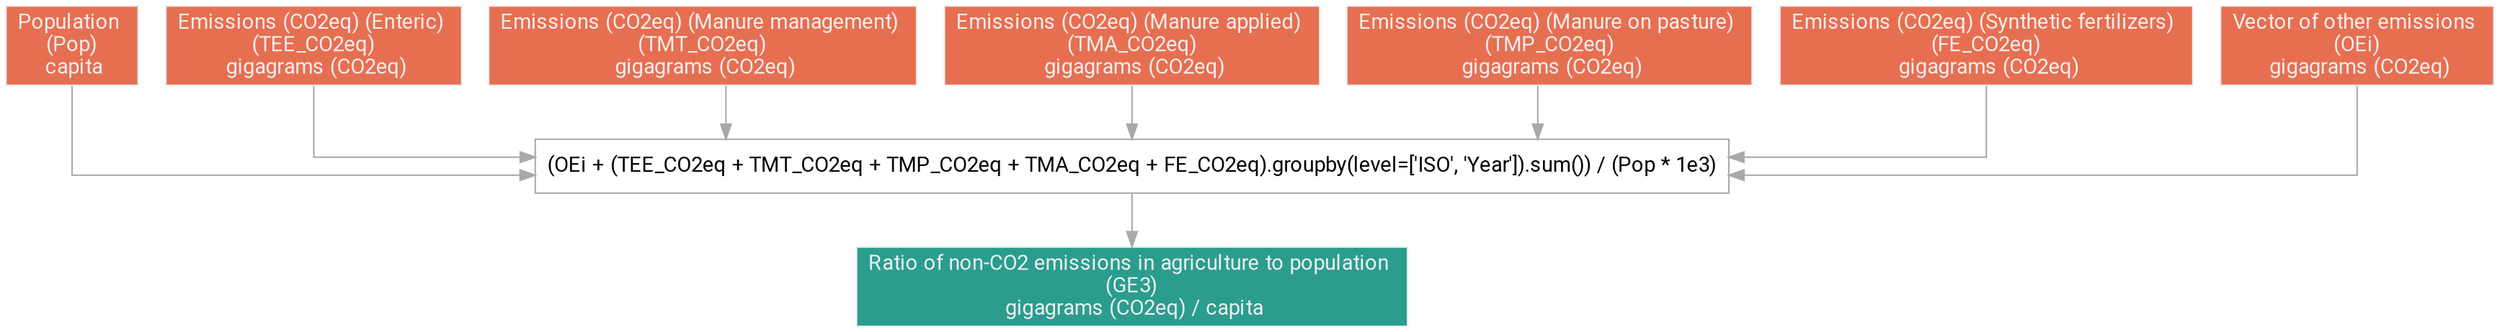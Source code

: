 digraph {
	graph [splines=ortho]
	Pop [label=Pop color="#eeeeee" fillcolor="#e76f51" fontcolor="#eeeeee" fontname=roboto label="Population 
 (Pop) 
 capita" peripheries=1 shape=rectangle style=filled]
	TEE_CO2eq [label=TEE_CO2eq color="#eeeeee" fillcolor="#e76f51" fontcolor="#eeeeee" fontname=roboto label="Emissions (CO2eq) (Enteric) 
 (TEE_CO2eq) 
 gigagrams (CO2eq)" peripheries=1 shape=rectangle style=filled]
	TMT_CO2eq [label=TMT_CO2eq color="#eeeeee" fillcolor="#e76f51" fontcolor="#eeeeee" fontname=roboto label="Emissions (CO2eq) (Manure management) 
 (TMT_CO2eq) 
 gigagrams (CO2eq)" peripheries=1 shape=rectangle style=filled]
	TMA_CO2eq [label=TMA_CO2eq color="#eeeeee" fillcolor="#e76f51" fontcolor="#eeeeee" fontname=roboto label="Emissions (CO2eq) (Manure applied) 
 (TMA_CO2eq) 
 gigagrams (CO2eq)" peripheries=1 shape=rectangle style=filled]
	TMP_CO2eq [label=TMP_CO2eq color="#eeeeee" fillcolor="#e76f51" fontcolor="#eeeeee" fontname=roboto label="Emissions (CO2eq) (Manure on pasture) 
 (TMP_CO2eq) 
 gigagrams (CO2eq)" peripheries=1 shape=rectangle style=filled]
	FE_CO2eq [label=FE_CO2eq color="#eeeeee" fillcolor="#e76f51" fontcolor="#eeeeee" fontname=roboto label="Emissions (CO2eq) (Synthetic fertilizers) 
 (FE_CO2eq) 
 gigagrams (CO2eq)" peripheries=1 shape=rectangle style=filled]
	OEi [label=OEi color="#eeeeee" fillcolor="#e76f51" fontcolor="#eeeeee" fontname=roboto label="Vector of other emissions 
 (OEi) 
 gigagrams (CO2eq)" peripheries=1 shape=rectangle style=filled]
	GE3 [label=GE3 color="#eeeeee" fillcolor="#2a9d8f" fontcolor="#eeeeee" fontname=roboto label="Ratio of non-CO2 emissions in agriculture to population 
 (GE3) 
 gigagrams (CO2eq) / capita" peripheries=1 shape=rectangle style=filled]
	GE3_comp [label=GE3_comp color="#A9A9A9" fillcolor="#e76f51" fontcolor="#000000" fontname=roboto label="(OEi + (TEE_CO2eq + TMT_CO2eq + TMP_CO2eq + TMA_CO2eq + FE_CO2eq).groupby(level=['ISO', 'Year']).sum()) / (Pop * 1e3)" peripheries=1 shape=rectangle style=""]
	Pop -> GE3_comp [color="#A9A9A9"]
	TEE_CO2eq -> GE3_comp [color="#A9A9A9"]
	TMT_CO2eq -> GE3_comp [color="#A9A9A9"]
	TMA_CO2eq -> GE3_comp [color="#A9A9A9"]
	TMP_CO2eq -> GE3_comp [color="#A9A9A9"]
	FE_CO2eq -> GE3_comp [color="#A9A9A9"]
	OEi -> GE3_comp [color="#A9A9A9"]
	GE3_comp -> GE3 [color="#A9A9A9"]
}
